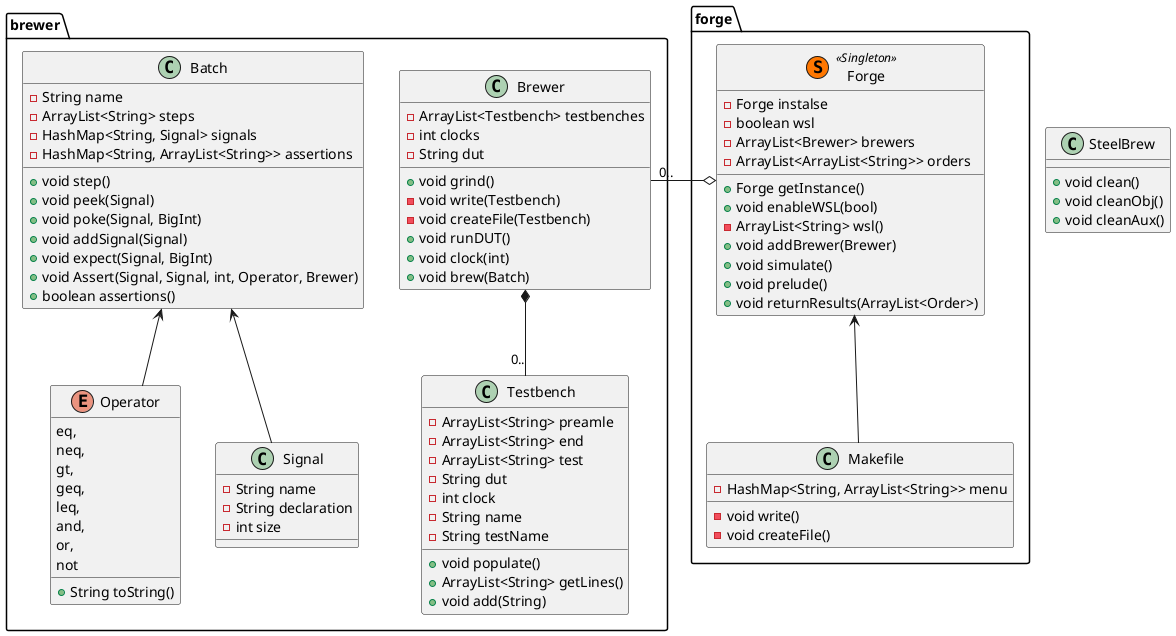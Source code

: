 @startuml classDiag
package brewer{
class Batch{
    - String name
    - ArrayList<String> steps
    - HashMap<String, Signal> signals
    - HashMap<String, ArrayList<String>> assertions
    + void step()
    + void peek(Signal)
    + void poke(Signal, BigInt)
    + void addSignal(Signal)
    + void expect(Signal, BigInt)
    + void Assert(Signal, Signal, int, Operator, Brewer)
    + boolean assertions()
}
class Brewer{
    - ArrayList<Testbench> testbenches
    - int clocks
    - String dut
    + void grind()
    - void write(Testbench)
    - void createFile(Testbench)
    + void runDUT()
    + void clock(int)
    + void brew(Batch)
}
enum Operator{
    eq,
    neq,
    gt,
    geq,
    leq,
    and,
    or,
    not
    + String toString()
}
class Signal{
    - String name
    - String declaration
    - int size
}
class Testbench{
    - ArrayList<String> preamle
    - ArrayList<String> end
    - ArrayList<String> test
    - String dut
    - int clock
    - String name
    - String testName
    + void populate()
    + ArrayList<String> getLines()
    + void add(String)
}
}
package forge{
class Forge<< (S,#FF7700) Singleton >>{
    - Forge instalse
    - boolean wsl
    - ArrayList<Brewer> brewers
    - ArrayList<ArrayList<String>> orders
    + Forge getInstance()
    + void enableWSL(bool)
    - ArrayList<String> wsl()
    + void addBrewer(Brewer)
    + void simulate()
    + void prelude()
    + void returnResults(ArrayList<Order>)
}
class Makefile{
    - HashMap<String, ArrayList<String>> menu
    - void write()
    - void createFile()
}
}
class SteelBrew{
    + void clean()
    + void cleanObj()
    + void cleanAux()
}
Batch <-- Operator
Batch <-- Signal
Brewer *--"0.." Testbench
Makefile -up-> Forge
Forge o-left"0.." Brewer
@enduml